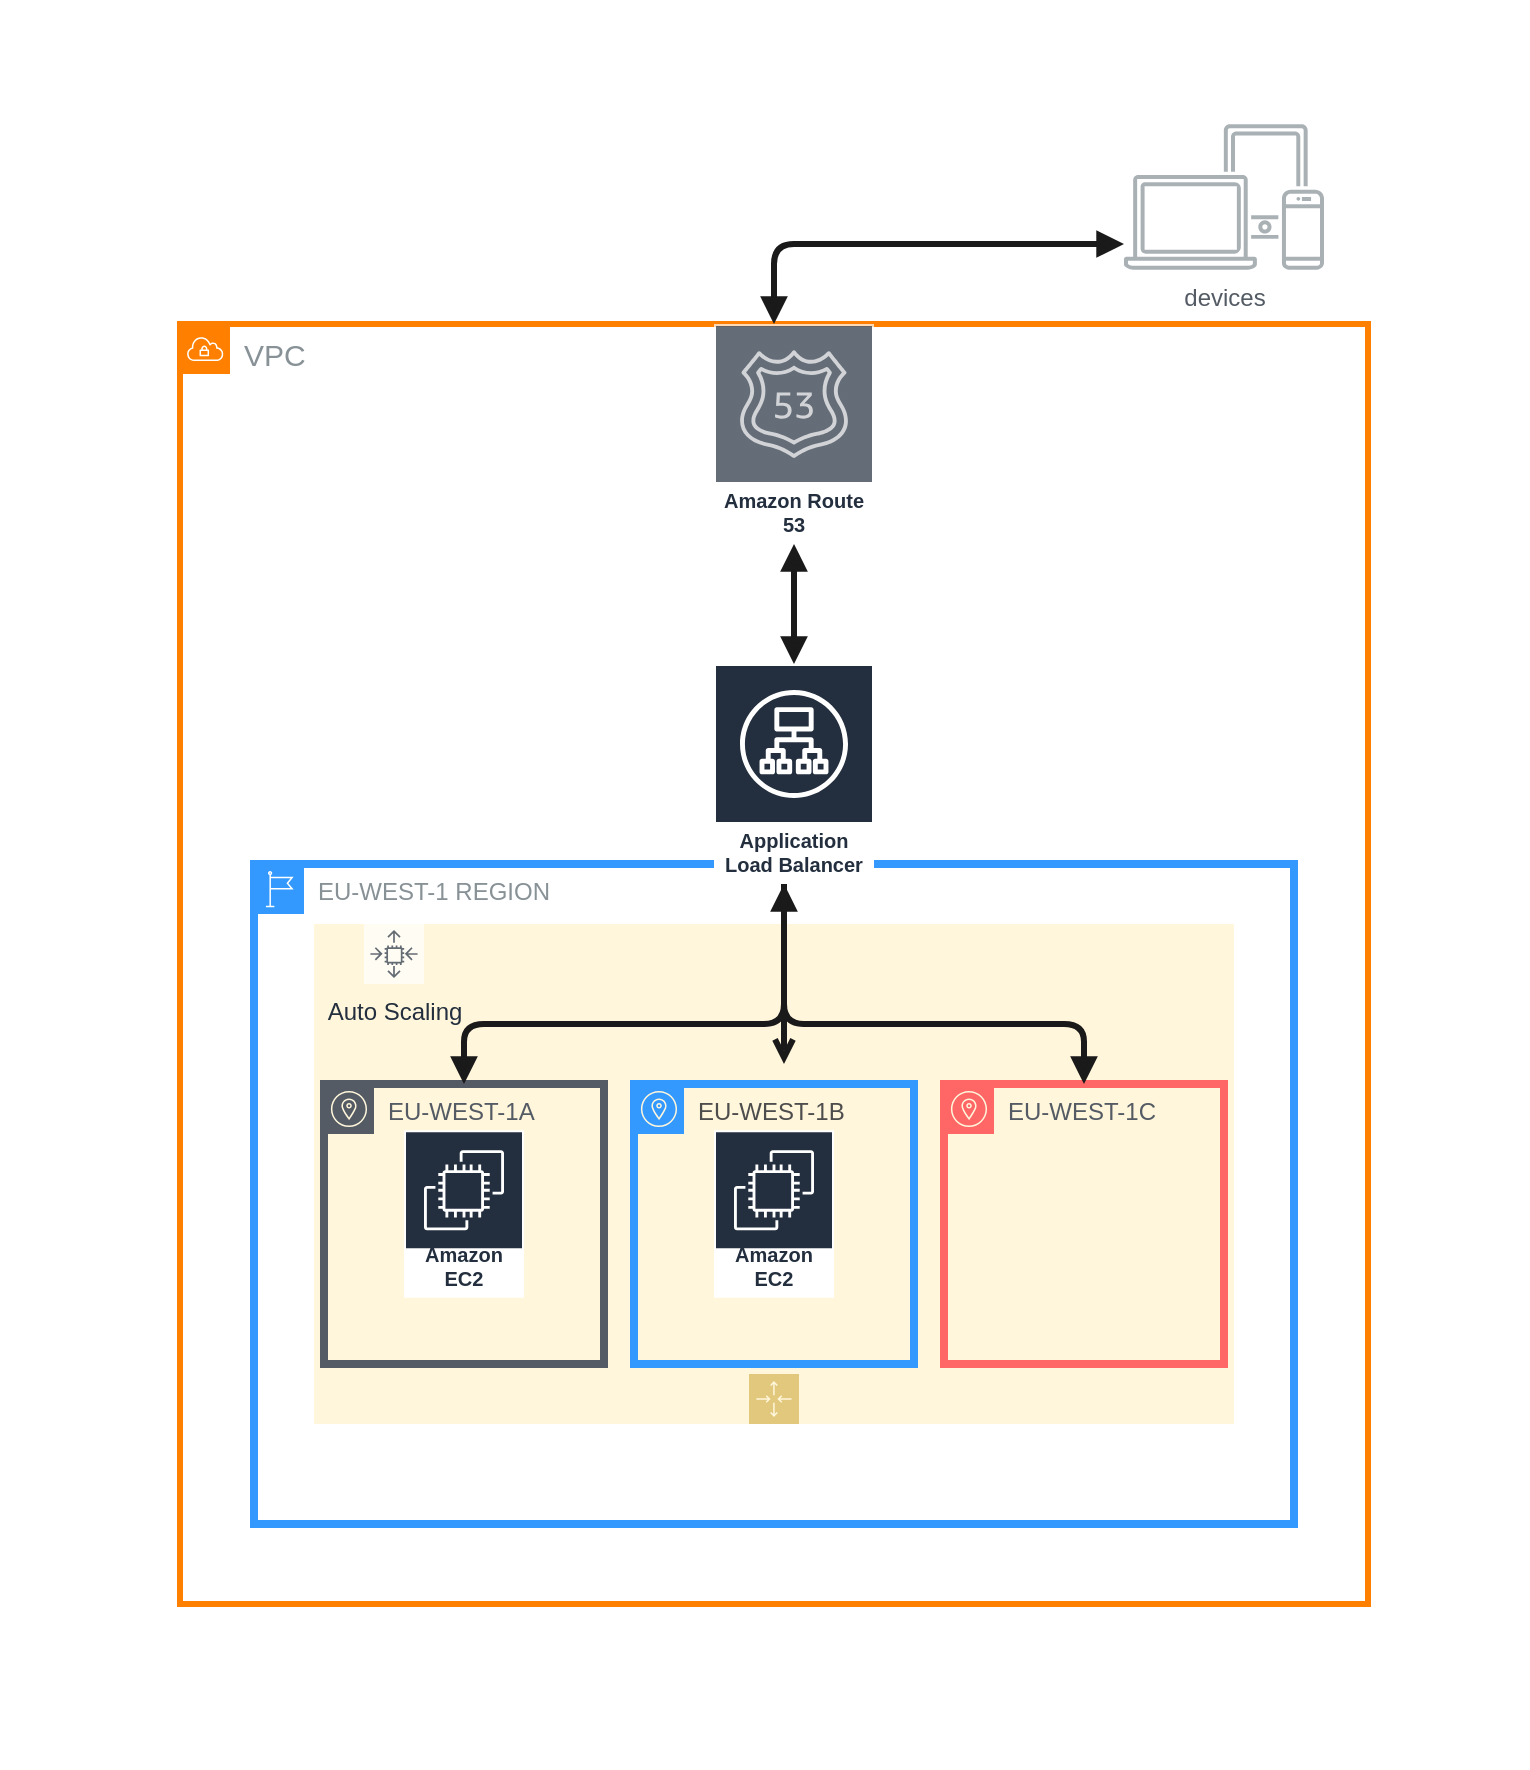 <mxfile version="15.5.6" type="github">
  <diagram id="EQ9-8ygimjqe4BukqYDz" name="Page-1">
    <mxGraphModel dx="868" dy="1563" grid="1" gridSize="10" guides="1" tooltips="1" connect="1" arrows="1" fold="1" page="1" pageScale="1" pageWidth="850" pageHeight="1100" math="0" shadow="0">
      <root>
        <mxCell id="0" />
        <mxCell id="1" parent="0" />
        <mxCell id="C_YZ6hl0B3hkvbgjSVR_-54" value="" style="rounded=0;whiteSpace=wrap;html=1;shadow=0;sketch=0;fontSize=12;fontColor=#FFFFFF;strokeColor=#FFFFFF;strokeWidth=4;fillColor=default;verticalAlign=bottom;" vertex="1" parent="1">
          <mxGeometry x="40" y="-190" width="760" height="880" as="geometry" />
        </mxCell>
        <mxCell id="C_YZ6hl0B3hkvbgjSVR_-4" value="VPC" style="sketch=0;outlineConnect=0;gradientColor=none;html=1;whiteSpace=wrap;fontSize=15;fontStyle=0;shape=mxgraph.aws4.group;grIcon=mxgraph.aws4.group_vpc;strokeColor=#FF8000;fillColor=none;verticalAlign=top;align=left;spacingLeft=30;fontColor=#879196;dashed=0;strokeWidth=3;perimeterSpacing=0;" vertex="1" parent="1">
          <mxGeometry x="128" y="-30" width="594" height="640" as="geometry" />
        </mxCell>
        <mxCell id="C_YZ6hl0B3hkvbgjSVR_-6" value="EU-WEST-1 REGION" style="sketch=0;outlineConnect=0;gradientColor=none;html=1;whiteSpace=wrap;fontSize=12;fontStyle=0;shape=mxgraph.aws4.group;grIcon=mxgraph.aws4.group_region;strokeColor=#3399FF;fillColor=none;verticalAlign=top;align=left;spacingLeft=30;fontColor=#879196;strokeWidth=4;" vertex="1" parent="1">
          <mxGeometry x="165" y="240" width="520" height="330" as="geometry" />
        </mxCell>
        <mxCell id="C_YZ6hl0B3hkvbgjSVR_-10" value="Auto Scaling Group" style="sketch=0;outlineConnect=0;html=1;whiteSpace=wrap;fontSize=12;fontStyle=0;shape=mxgraph.aws4.groupCenter;grIcon=mxgraph.aws4.group_auto_scaling_group;grStroke=0;strokeColor=#d6b656;fillColor=#fff2cc;verticalAlign=bottom;align=center;spacingTop=25;strokeWidth=6;opacity=70;labelPosition=center;verticalLabelPosition=middle;shadow=0;direction=west;perimeterSpacing=0;textOpacity=0;" vertex="1" parent="1">
          <mxGeometry x="195" y="270" width="460" height="250" as="geometry" />
        </mxCell>
        <mxCell id="C_YZ6hl0B3hkvbgjSVR_-7" value="EU-WEST-1A" style="sketch=0;outlineConnect=0;gradientColor=none;html=1;whiteSpace=wrap;fontSize=12;fontStyle=0;shape=mxgraph.aws4.group;grIcon=mxgraph.aws4.group_availability_zone;strokeColor=#545B64;fillColor=none;verticalAlign=top;align=left;spacingLeft=30;fontColor=#545B64;strokeWidth=4;" vertex="1" parent="1">
          <mxGeometry x="200" y="350" width="140" height="140" as="geometry" />
        </mxCell>
        <mxCell id="C_YZ6hl0B3hkvbgjSVR_-8" value="EU-WEST-1B" style="sketch=0;outlineConnect=0;gradientColor=none;html=1;whiteSpace=wrap;fontSize=12;fontStyle=0;shape=mxgraph.aws4.group;grIcon=mxgraph.aws4.group_availability_zone;strokeColor=#3399FF;fillColor=none;verticalAlign=top;align=left;spacingLeft=30;fontColor=#4D4D4D;strokeWidth=4;" vertex="1" parent="1">
          <mxGeometry x="355" y="350" width="140" height="140" as="geometry" />
        </mxCell>
        <mxCell id="C_YZ6hl0B3hkvbgjSVR_-9" value="EU-WEST-1C" style="sketch=0;outlineConnect=0;gradientColor=none;html=1;whiteSpace=wrap;fontSize=12;fontStyle=0;shape=mxgraph.aws4.group;grIcon=mxgraph.aws4.group_availability_zone;strokeColor=#FF6666;fillColor=none;verticalAlign=top;align=left;spacingLeft=30;fontColor=#545B64;strokeWidth=4;" vertex="1" parent="1">
          <mxGeometry x="510" y="350" width="140" height="140" as="geometry" />
        </mxCell>
        <mxCell id="C_YZ6hl0B3hkvbgjSVR_-11" value="Amazon EC2" style="sketch=0;outlineConnect=0;fontColor=#232F3E;gradientColor=none;strokeColor=#ffffff;fillColor=#232F3E;dashed=0;verticalLabelPosition=middle;verticalAlign=bottom;align=center;html=1;whiteSpace=wrap;fontSize=10;fontStyle=1;spacing=3;shape=mxgraph.aws4.productIcon;prIcon=mxgraph.aws4.ec2;direction=east;" vertex="1" parent="1">
          <mxGeometry x="240" y="373.13" width="60" height="83.75" as="geometry" />
        </mxCell>
        <mxCell id="C_YZ6hl0B3hkvbgjSVR_-13" value="Amazon EC2" style="sketch=0;outlineConnect=0;fontColor=#232F3E;gradientColor=none;strokeColor=#ffffff;fillColor=#232F3E;dashed=0;verticalLabelPosition=middle;verticalAlign=bottom;align=center;html=1;whiteSpace=wrap;fontSize=10;fontStyle=1;spacing=3;shape=mxgraph.aws4.productIcon;prIcon=mxgraph.aws4.ec2;" vertex="1" parent="1">
          <mxGeometry x="395" y="373.13" width="60" height="83.75" as="geometry" />
        </mxCell>
        <mxCell id="C_YZ6hl0B3hkvbgjSVR_-14" value="Application Load Balancer" style="sketch=0;outlineConnect=0;fontColor=#232F3E;gradientColor=none;strokeColor=#ffffff;fillColor=#232F3E;dashed=0;verticalLabelPosition=middle;verticalAlign=bottom;align=center;html=1;whiteSpace=wrap;fontSize=10;fontStyle=1;spacing=3;shape=mxgraph.aws4.productIcon;prIcon=mxgraph.aws4.application_load_balancer;" vertex="1" parent="1">
          <mxGeometry x="395" y="140" width="80" height="110" as="geometry" />
        </mxCell>
        <mxCell id="C_YZ6hl0B3hkvbgjSVR_-27" value="Amazon Route 53" style="sketch=0;outlineConnect=0;fontColor=#232F3E;gradientColor=none;strokeColor=#ffffff;fillColor=#232F3E;dashed=0;verticalLabelPosition=middle;verticalAlign=bottom;align=center;html=1;whiteSpace=wrap;fontSize=10;fontStyle=1;spacing=3;shape=mxgraph.aws4.productIcon;prIcon=mxgraph.aws4.route_53;opacity=70;" vertex="1" parent="1">
          <mxGeometry x="395" y="-30" width="80" height="110" as="geometry" />
        </mxCell>
        <mxCell id="C_YZ6hl0B3hkvbgjSVR_-46" value="" style="edgeStyle=orthogonalEdgeStyle;html=1;endArrow=block;elbow=vertical;startArrow=block;startFill=1;endFill=1;strokeColor=#1A1A1A;rounded=1;fontSize=17;fontColor=#FFFFFF;strokeWidth=3;" edge="1" parent="1" source="C_YZ6hl0B3hkvbgjSVR_-7" target="C_YZ6hl0B3hkvbgjSVR_-14">
          <mxGeometry width="100" relative="1" as="geometry">
            <mxPoint x="240" y="300" as="sourcePoint" />
            <mxPoint x="430" y="270" as="targetPoint" />
            <Array as="points">
              <mxPoint x="270" y="320" />
              <mxPoint x="430" y="320" />
            </Array>
          </mxGeometry>
        </mxCell>
        <mxCell id="C_YZ6hl0B3hkvbgjSVR_-48" value="" style="edgeStyle=orthogonalEdgeStyle;html=1;endArrow=block;elbow=vertical;startArrow=none;startFill=0;endFill=1;strokeColor=#1A1A1A;rounded=1;fontSize=17;fontColor=#FFFFFF;strokeWidth=3;" edge="1" parent="1" target="C_YZ6hl0B3hkvbgjSVR_-9">
          <mxGeometry width="100" relative="1" as="geometry">
            <mxPoint x="430" y="290" as="sourcePoint" />
            <mxPoint x="630" y="320" as="targetPoint" />
            <Array as="points">
              <mxPoint x="430" y="320" />
              <mxPoint x="580" y="320" />
            </Array>
          </mxGeometry>
        </mxCell>
        <mxCell id="C_YZ6hl0B3hkvbgjSVR_-49" value="" style="edgeStyle=orthogonalEdgeStyle;html=1;endArrow=open;elbow=vertical;startArrow=none;endFill=0;strokeColor=#1A1A1A;rounded=0;fontSize=17;fontColor=#FFFFFF;strokeWidth=3;" edge="1" parent="1" source="C_YZ6hl0B3hkvbgjSVR_-14">
          <mxGeometry width="100" relative="1" as="geometry">
            <mxPoint x="390" y="290" as="sourcePoint" />
            <mxPoint x="430" y="340" as="targetPoint" />
            <Array as="points">
              <mxPoint x="430" y="270" />
              <mxPoint x="430" y="270" />
            </Array>
          </mxGeometry>
        </mxCell>
        <mxCell id="C_YZ6hl0B3hkvbgjSVR_-50" value="Auto Scaling" style="sketch=0;outlineConnect=0;fontColor=#232F3E;gradientColor=none;strokeColor=#232F3E;fillColor=#ffffff;dashed=0;verticalLabelPosition=bottom;verticalAlign=top;align=center;html=1;fontSize=12;fontStyle=0;aspect=fixed;shape=mxgraph.aws4.resourceIcon;resIcon=mxgraph.aws4.auto_scaling;shadow=0;opacity=70;" vertex="1" parent="1">
          <mxGeometry x="220" y="270" width="30" height="30" as="geometry" />
        </mxCell>
        <mxCell id="C_YZ6hl0B3hkvbgjSVR_-51" value="" style="edgeStyle=orthogonalEdgeStyle;html=1;endArrow=block;elbow=vertical;startArrow=block;startFill=1;endFill=1;strokeColor=#1A1A1A;rounded=0;fontSize=12;fontColor=#FFFFFF;strokeWidth=3;" edge="1" parent="1" source="C_YZ6hl0B3hkvbgjSVR_-14" target="C_YZ6hl0B3hkvbgjSVR_-27">
          <mxGeometry width="100" relative="1" as="geometry">
            <mxPoint x="390" y="90" as="sourcePoint" />
            <mxPoint x="490" y="90" as="targetPoint" />
            <Array as="points">
              <mxPoint x="435" y="100" />
              <mxPoint x="435" y="100" />
            </Array>
          </mxGeometry>
        </mxCell>
        <mxCell id="C_YZ6hl0B3hkvbgjSVR_-52" value="devices" style="sketch=0;outlineConnect=0;gradientColor=none;fontColor=#545B64;strokeColor=none;fillColor=#879196;dashed=0;verticalLabelPosition=bottom;verticalAlign=top;align=center;html=1;fontSize=12;fontStyle=0;aspect=fixed;shape=mxgraph.aws4.illustration_devices;pointerEvents=1;shadow=0;opacity=70;" vertex="1" parent="1">
          <mxGeometry x="600" y="-130" width="100" height="73" as="geometry" />
        </mxCell>
        <mxCell id="C_YZ6hl0B3hkvbgjSVR_-53" value="" style="edgeStyle=orthogonalEdgeStyle;html=1;endArrow=block;elbow=vertical;startArrow=block;startFill=1;endFill=1;strokeColor=#1A1A1A;fontSize=12;fontColor=#FFFFFF;rounded=1;strokeWidth=3;" edge="1" parent="1" source="C_YZ6hl0B3hkvbgjSVR_-4">
          <mxGeometry width="100" relative="1" as="geometry">
            <mxPoint x="490" y="-80" as="sourcePoint" />
            <mxPoint x="600" y="-70" as="targetPoint" />
            <Array as="points">
              <mxPoint x="425" y="-70" />
            </Array>
          </mxGeometry>
        </mxCell>
      </root>
    </mxGraphModel>
  </diagram>
</mxfile>
